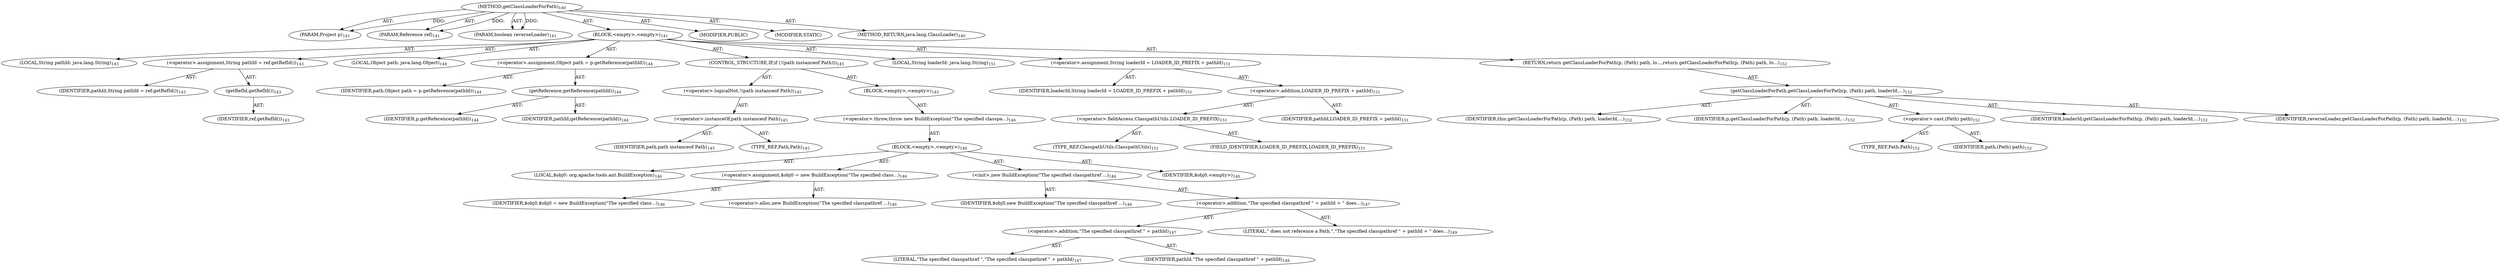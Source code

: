 digraph "getClassLoaderForPath" {  
"111669149697" [label = <(METHOD,getClassLoaderForPath)<SUB>140</SUB>> ]
"115964117005" [label = <(PARAM,Project p)<SUB>141</SUB>> ]
"115964117006" [label = <(PARAM,Reference ref)<SUB>141</SUB>> ]
"115964117007" [label = <(PARAM,boolean reverseLoader)<SUB>141</SUB>> ]
"25769803777" [label = <(BLOCK,&lt;empty&gt;,&lt;empty&gt;)<SUB>141</SUB>> ]
"94489280512" [label = <(LOCAL,String pathId: java.lang.String)<SUB>143</SUB>> ]
"30064771073" [label = <(&lt;operator&gt;.assignment,String pathId = ref.getRefId())<SUB>143</SUB>> ]
"68719476764" [label = <(IDENTIFIER,pathId,String pathId = ref.getRefId())<SUB>143</SUB>> ]
"30064771074" [label = <(getRefId,getRefId())<SUB>143</SUB>> ]
"68719476765" [label = <(IDENTIFIER,ref,getRefId())<SUB>143</SUB>> ]
"94489280513" [label = <(LOCAL,Object path: java.lang.Object)<SUB>144</SUB>> ]
"30064771075" [label = <(&lt;operator&gt;.assignment,Object path = p.getReference(pathId))<SUB>144</SUB>> ]
"68719476766" [label = <(IDENTIFIER,path,Object path = p.getReference(pathId))<SUB>144</SUB>> ]
"30064771076" [label = <(getReference,getReference(pathId))<SUB>144</SUB>> ]
"68719476767" [label = <(IDENTIFIER,p,getReference(pathId))<SUB>144</SUB>> ]
"68719476768" [label = <(IDENTIFIER,pathId,getReference(pathId))<SUB>144</SUB>> ]
"47244640256" [label = <(CONTROL_STRUCTURE,IF,if (!(path instanceof Path)))<SUB>145</SUB>> ]
"30064771077" [label = <(&lt;operator&gt;.logicalNot,!(path instanceof Path))<SUB>145</SUB>> ]
"30064771078" [label = <(&lt;operator&gt;.instanceOf,path instanceof Path)<SUB>145</SUB>> ]
"68719476769" [label = <(IDENTIFIER,path,path instanceof Path)<SUB>145</SUB>> ]
"180388626432" [label = <(TYPE_REF,Path,Path)<SUB>145</SUB>> ]
"25769803778" [label = <(BLOCK,&lt;empty&gt;,&lt;empty&gt;)<SUB>145</SUB>> ]
"30064771079" [label = <(&lt;operator&gt;.throw,throw new BuildException(&quot;The specified classpa...)<SUB>146</SUB>> ]
"25769803779" [label = <(BLOCK,&lt;empty&gt;,&lt;empty&gt;)<SUB>146</SUB>> ]
"94489280514" [label = <(LOCAL,$obj0: org.apache.tools.ant.BuildException)<SUB>146</SUB>> ]
"30064771080" [label = <(&lt;operator&gt;.assignment,$obj0 = new BuildException(&quot;The specified class...)<SUB>146</SUB>> ]
"68719476770" [label = <(IDENTIFIER,$obj0,$obj0 = new BuildException(&quot;The specified class...)<SUB>146</SUB>> ]
"30064771081" [label = <(&lt;operator&gt;.alloc,new BuildException(&quot;The specified classpathref ...)<SUB>146</SUB>> ]
"30064771082" [label = <(&lt;init&gt;,new BuildException(&quot;The specified classpathref ...)<SUB>146</SUB>> ]
"68719476771" [label = <(IDENTIFIER,$obj0,new BuildException(&quot;The specified classpathref ...)<SUB>146</SUB>> ]
"30064771083" [label = <(&lt;operator&gt;.addition,&quot;The specified classpathref &quot; + pathId + &quot; does...)<SUB>147</SUB>> ]
"30064771084" [label = <(&lt;operator&gt;.addition,&quot;The specified classpathref &quot; + pathId)<SUB>147</SUB>> ]
"90194313217" [label = <(LITERAL,&quot;The specified classpathref &quot;,&quot;The specified classpathref &quot; + pathId)<SUB>147</SUB>> ]
"68719476772" [label = <(IDENTIFIER,pathId,&quot;The specified classpathref &quot; + pathId)<SUB>148</SUB>> ]
"90194313218" [label = <(LITERAL,&quot; does not reference a Path.&quot;,&quot;The specified classpathref &quot; + pathId + &quot; does...)<SUB>149</SUB>> ]
"68719476773" [label = <(IDENTIFIER,$obj0,&lt;empty&gt;)<SUB>146</SUB>> ]
"94489280515" [label = <(LOCAL,String loaderId: java.lang.String)<SUB>151</SUB>> ]
"30064771085" [label = <(&lt;operator&gt;.assignment,String loaderId = LOADER_ID_PREFIX + pathId)<SUB>151</SUB>> ]
"68719476774" [label = <(IDENTIFIER,loaderId,String loaderId = LOADER_ID_PREFIX + pathId)<SUB>151</SUB>> ]
"30064771086" [label = <(&lt;operator&gt;.addition,LOADER_ID_PREFIX + pathId)<SUB>151</SUB>> ]
"30064771087" [label = <(&lt;operator&gt;.fieldAccess,ClasspathUtils.LOADER_ID_PREFIX)<SUB>151</SUB>> ]
"180388626433" [label = <(TYPE_REF,ClasspathUtils,ClasspathUtils)<SUB>151</SUB>> ]
"55834574848" [label = <(FIELD_IDENTIFIER,LOADER_ID_PREFIX,LOADER_ID_PREFIX)<SUB>151</SUB>> ]
"68719476775" [label = <(IDENTIFIER,pathId,LOADER_ID_PREFIX + pathId)<SUB>151</SUB>> ]
"146028888065" [label = <(RETURN,return getClassLoaderForPath(p, (Path) path, lo...,return getClassLoaderForPath(p, (Path) path, lo...)<SUB>152</SUB>> ]
"30064771088" [label = <(getClassLoaderForPath,getClassLoaderForPath(p, (Path) path, loaderId,...)<SUB>152</SUB>> ]
"68719476776" [label = <(IDENTIFIER,this,getClassLoaderForPath(p, (Path) path, loaderId,...)<SUB>152</SUB>> ]
"68719476777" [label = <(IDENTIFIER,p,getClassLoaderForPath(p, (Path) path, loaderId,...)<SUB>152</SUB>> ]
"30064771089" [label = <(&lt;operator&gt;.cast,(Path) path)<SUB>152</SUB>> ]
"180388626434" [label = <(TYPE_REF,Path,Path)<SUB>152</SUB>> ]
"68719476778" [label = <(IDENTIFIER,path,(Path) path)<SUB>152</SUB>> ]
"68719476779" [label = <(IDENTIFIER,loaderId,getClassLoaderForPath(p, (Path) path, loaderId,...)<SUB>152</SUB>> ]
"68719476780" [label = <(IDENTIFIER,reverseLoader,getClassLoaderForPath(p, (Path) path, loaderId,...)<SUB>152</SUB>> ]
"133143986182" [label = <(MODIFIER,PUBLIC)> ]
"133143986183" [label = <(MODIFIER,STATIC)> ]
"128849018881" [label = <(METHOD_RETURN,java.lang.ClassLoader)<SUB>140</SUB>> ]
  "111669149697" -> "115964117005"  [ label = "AST: "] 
  "111669149697" -> "115964117006"  [ label = "AST: "] 
  "111669149697" -> "115964117007"  [ label = "AST: "] 
  "111669149697" -> "25769803777"  [ label = "AST: "] 
  "111669149697" -> "133143986182"  [ label = "AST: "] 
  "111669149697" -> "133143986183"  [ label = "AST: "] 
  "111669149697" -> "128849018881"  [ label = "AST: "] 
  "25769803777" -> "94489280512"  [ label = "AST: "] 
  "25769803777" -> "30064771073"  [ label = "AST: "] 
  "25769803777" -> "94489280513"  [ label = "AST: "] 
  "25769803777" -> "30064771075"  [ label = "AST: "] 
  "25769803777" -> "47244640256"  [ label = "AST: "] 
  "25769803777" -> "94489280515"  [ label = "AST: "] 
  "25769803777" -> "30064771085"  [ label = "AST: "] 
  "25769803777" -> "146028888065"  [ label = "AST: "] 
  "30064771073" -> "68719476764"  [ label = "AST: "] 
  "30064771073" -> "30064771074"  [ label = "AST: "] 
  "30064771074" -> "68719476765"  [ label = "AST: "] 
  "30064771075" -> "68719476766"  [ label = "AST: "] 
  "30064771075" -> "30064771076"  [ label = "AST: "] 
  "30064771076" -> "68719476767"  [ label = "AST: "] 
  "30064771076" -> "68719476768"  [ label = "AST: "] 
  "47244640256" -> "30064771077"  [ label = "AST: "] 
  "47244640256" -> "25769803778"  [ label = "AST: "] 
  "30064771077" -> "30064771078"  [ label = "AST: "] 
  "30064771078" -> "68719476769"  [ label = "AST: "] 
  "30064771078" -> "180388626432"  [ label = "AST: "] 
  "25769803778" -> "30064771079"  [ label = "AST: "] 
  "30064771079" -> "25769803779"  [ label = "AST: "] 
  "25769803779" -> "94489280514"  [ label = "AST: "] 
  "25769803779" -> "30064771080"  [ label = "AST: "] 
  "25769803779" -> "30064771082"  [ label = "AST: "] 
  "25769803779" -> "68719476773"  [ label = "AST: "] 
  "30064771080" -> "68719476770"  [ label = "AST: "] 
  "30064771080" -> "30064771081"  [ label = "AST: "] 
  "30064771082" -> "68719476771"  [ label = "AST: "] 
  "30064771082" -> "30064771083"  [ label = "AST: "] 
  "30064771083" -> "30064771084"  [ label = "AST: "] 
  "30064771083" -> "90194313218"  [ label = "AST: "] 
  "30064771084" -> "90194313217"  [ label = "AST: "] 
  "30064771084" -> "68719476772"  [ label = "AST: "] 
  "30064771085" -> "68719476774"  [ label = "AST: "] 
  "30064771085" -> "30064771086"  [ label = "AST: "] 
  "30064771086" -> "30064771087"  [ label = "AST: "] 
  "30064771086" -> "68719476775"  [ label = "AST: "] 
  "30064771087" -> "180388626433"  [ label = "AST: "] 
  "30064771087" -> "55834574848"  [ label = "AST: "] 
  "146028888065" -> "30064771088"  [ label = "AST: "] 
  "30064771088" -> "68719476776"  [ label = "AST: "] 
  "30064771088" -> "68719476777"  [ label = "AST: "] 
  "30064771088" -> "30064771089"  [ label = "AST: "] 
  "30064771088" -> "68719476779"  [ label = "AST: "] 
  "30064771088" -> "68719476780"  [ label = "AST: "] 
  "30064771089" -> "180388626434"  [ label = "AST: "] 
  "30064771089" -> "68719476778"  [ label = "AST: "] 
  "111669149697" -> "115964117005"  [ label = "DDG: "] 
  "111669149697" -> "115964117006"  [ label = "DDG: "] 
  "111669149697" -> "115964117007"  [ label = "DDG: "] 
}
